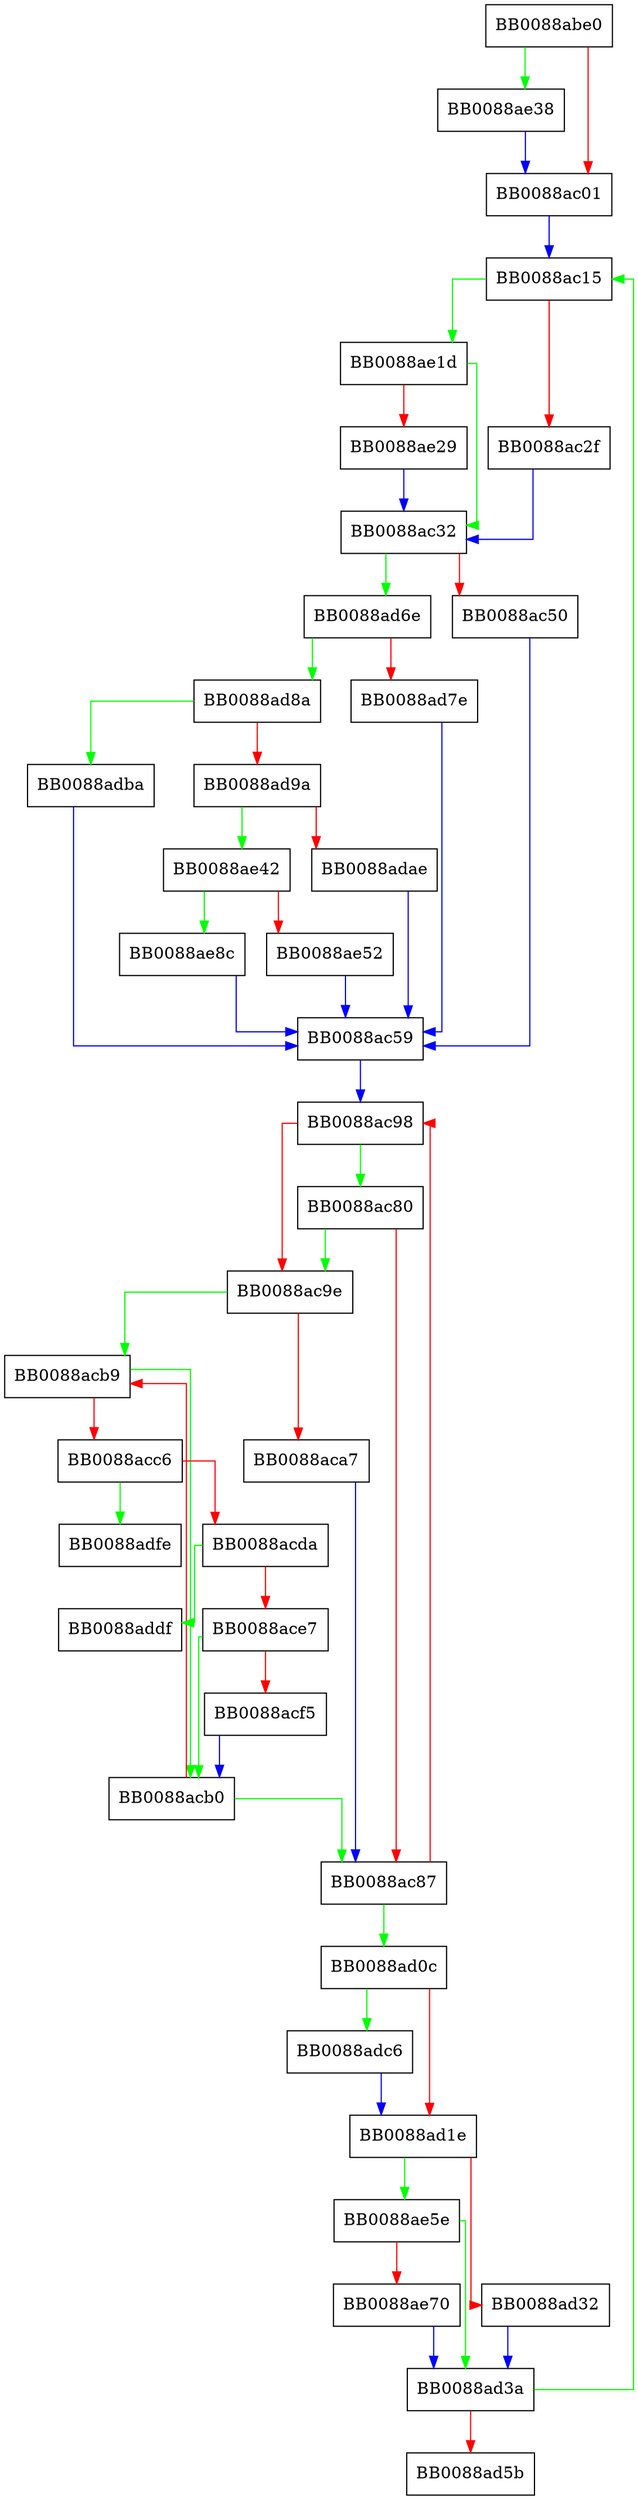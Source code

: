 digraph malloc_trim {
  node [shape="box"];
  graph [splines=ortho];
  BB0088abe0 -> BB0088ae38 [color="green"];
  BB0088abe0 -> BB0088ac01 [color="red"];
  BB0088ac01 -> BB0088ac15 [color="blue"];
  BB0088ac15 -> BB0088ae1d [color="green"];
  BB0088ac15 -> BB0088ac2f [color="red"];
  BB0088ac2f -> BB0088ac32 [color="blue"];
  BB0088ac32 -> BB0088ad6e [color="green"];
  BB0088ac32 -> BB0088ac50 [color="red"];
  BB0088ac50 -> BB0088ac59 [color="blue"];
  BB0088ac59 -> BB0088ac98 [color="blue"];
  BB0088ac80 -> BB0088ac9e [color="green"];
  BB0088ac80 -> BB0088ac87 [color="red"];
  BB0088ac87 -> BB0088ad0c [color="green"];
  BB0088ac87 -> BB0088ac98 [color="red"];
  BB0088ac98 -> BB0088ac80 [color="green"];
  BB0088ac98 -> BB0088ac9e [color="red"];
  BB0088ac9e -> BB0088acb9 [color="green"];
  BB0088ac9e -> BB0088aca7 [color="red"];
  BB0088aca7 -> BB0088ac87 [color="blue"];
  BB0088acb0 -> BB0088ac87 [color="green"];
  BB0088acb0 -> BB0088acb9 [color="red"];
  BB0088acb9 -> BB0088acb0 [color="green"];
  BB0088acb9 -> BB0088acc6 [color="red"];
  BB0088acc6 -> BB0088adfe [color="green"];
  BB0088acc6 -> BB0088acda [color="red"];
  BB0088acda -> BB0088addf [color="green"];
  BB0088acda -> BB0088ace7 [color="red"];
  BB0088ace7 -> BB0088acb0 [color="green"];
  BB0088ace7 -> BB0088acf5 [color="red"];
  BB0088acf5 -> BB0088acb0 [color="blue"];
  BB0088ad0c -> BB0088adc6 [color="green"];
  BB0088ad0c -> BB0088ad1e [color="red"];
  BB0088ad1e -> BB0088ae5e [color="green"];
  BB0088ad1e -> BB0088ad32 [color="red"];
  BB0088ad32 -> BB0088ad3a [color="blue"];
  BB0088ad3a -> BB0088ac15 [color="green"];
  BB0088ad3a -> BB0088ad5b [color="red"];
  BB0088ad6e -> BB0088ad8a [color="green"];
  BB0088ad6e -> BB0088ad7e [color="red"];
  BB0088ad7e -> BB0088ac59 [color="blue"];
  BB0088ad8a -> BB0088adba [color="green"];
  BB0088ad8a -> BB0088ad9a [color="red"];
  BB0088ad9a -> BB0088ae42 [color="green"];
  BB0088ad9a -> BB0088adae [color="red"];
  BB0088adae -> BB0088ac59 [color="blue"];
  BB0088adba -> BB0088ac59 [color="blue"];
  BB0088adc6 -> BB0088ad1e [color="blue"];
  BB0088ae1d -> BB0088ac32 [color="green"];
  BB0088ae1d -> BB0088ae29 [color="red"];
  BB0088ae29 -> BB0088ac32 [color="blue"];
  BB0088ae38 -> BB0088ac01 [color="blue"];
  BB0088ae42 -> BB0088ae8c [color="green"];
  BB0088ae42 -> BB0088ae52 [color="red"];
  BB0088ae52 -> BB0088ac59 [color="blue"];
  BB0088ae5e -> BB0088ad3a [color="green"];
  BB0088ae5e -> BB0088ae70 [color="red"];
  BB0088ae70 -> BB0088ad3a [color="blue"];
  BB0088ae8c -> BB0088ac59 [color="blue"];
}